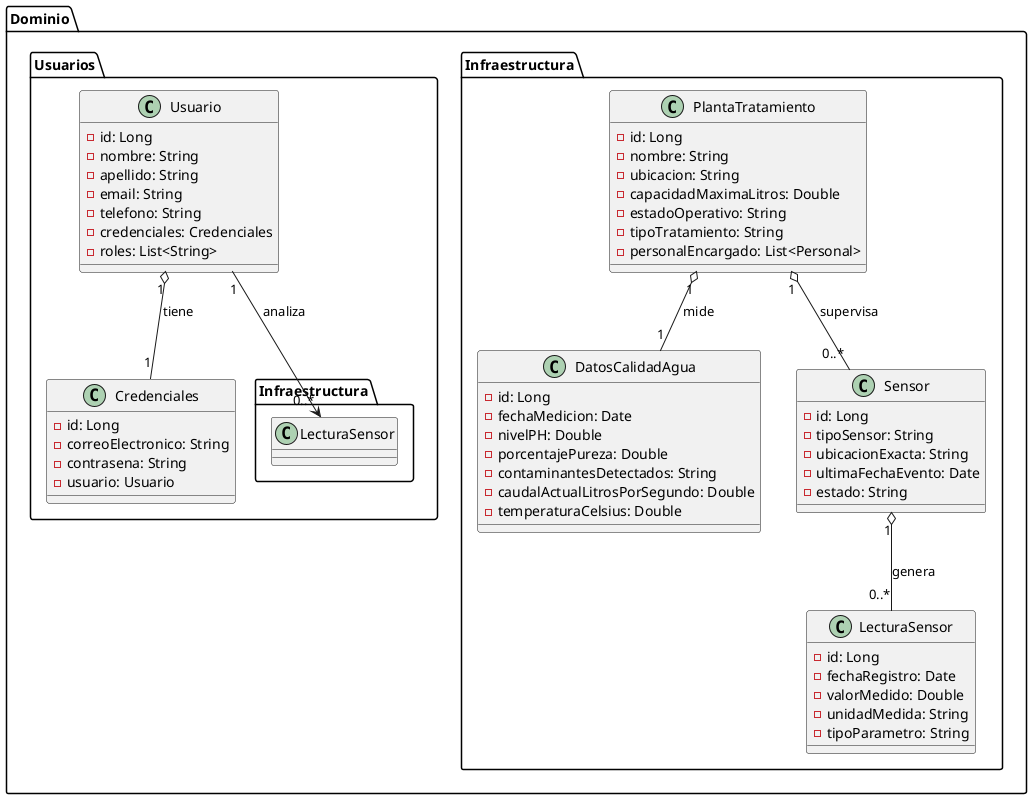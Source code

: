@startuml
package "Dominio" {

    package "Infraestructura" {
        ' Clase principal: Planta de Tratamiento
        class PlantaTratamiento {
            - id: Long
            - nombre: String
            - ubicacion: String
            - capacidadMaximaLitros: Double
            - estadoOperativo: String
            - tipoTratamiento: String
            - personalEncargado: List<Personal>
        }

        ' Datos de Calidad del Agua gestionados por la planta
        class DatosCalidadAgua {
            - id: Long
            - fechaMedicion: Date
            - nivelPH: Double
            - porcentajePureza: Double
            - contaminantesDetectados: String
            - caudalActualLitrosPorSegundo: Double
            - temperaturaCelsius: Double
        }

        ' Sensor relacionado con la planta y lecturas
        class Sensor {
            - id: Long
            - tipoSensor: String
            - ubicacionExacta: String
            - ultimaFechaEvento: Date
            - estado: String
        }

        ' Lectura del Sensor: registros históricos
        class LecturaSensor {
            - id: Long
            - fechaRegistro: Date
            - valorMedido: Double
            - unidadMedida: String
            - tipoParametro: String
        }

        ' Relaciones principales
        PlantaTratamiento "1" o-- "1" DatosCalidadAgua : mide
        PlantaTratamiento "1" o-- "0..*" Sensor : supervisa
        Sensor "1" o-- "0..*" LecturaSensor : genera
    }

    package "Usuarios" {
        ' Usuario que consulta datos
        class Usuario {
            - id: Long
            - nombre: String
            - apellido: String
            - email: String
            - telefono: String
            - credenciales: Credenciales
            - roles: List<String>
        }

        ' Credenciales del usuario
        class Credenciales {
            - id: Long
            - correoElectronico: String
            - contrasena: String
            - usuario: Usuario
        }

        ' Relación entre usuario y credenciales
        Usuario "1" o-- "1" Credenciales : tiene

        ' Relación entre Usuario y Sensor/LecturaSensor
        Usuario "1" --> "0..*" Infraestructura.LecturaSensor : analiza
    }
}
@enduml
